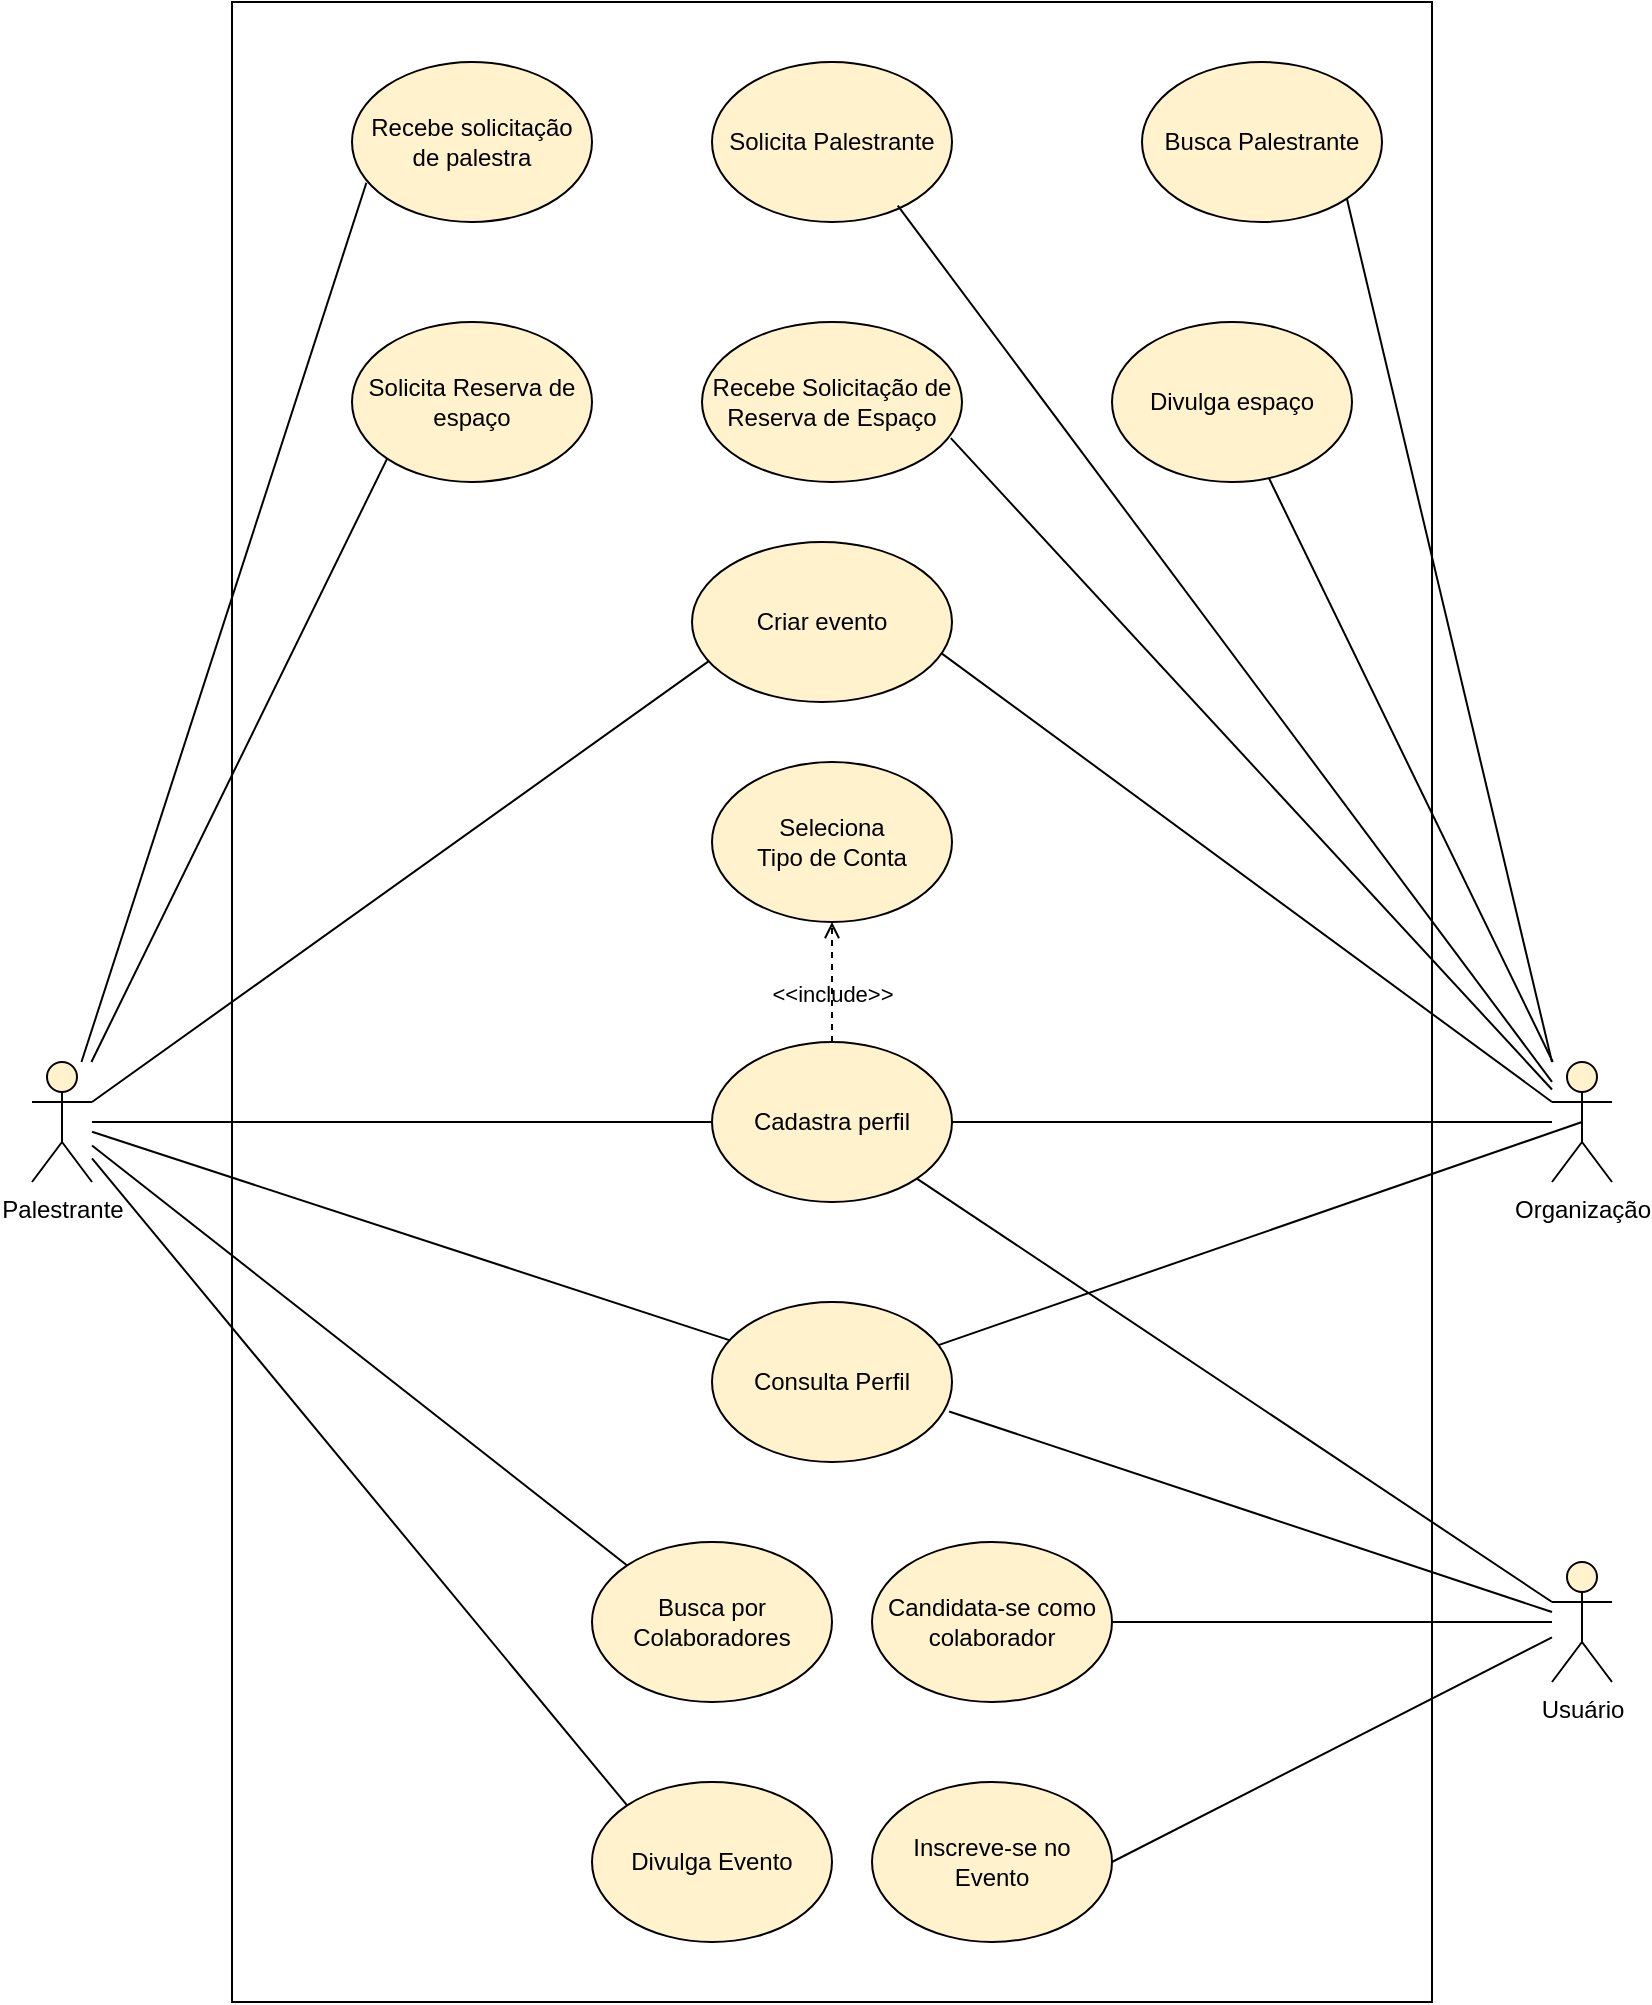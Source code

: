 <mxfile version="21.3.5" type="device">
  <diagram name="Page-1" id="BDWdMG-ZuUDIeam_YBv1">
    <mxGraphModel dx="1419" dy="1761" grid="1" gridSize="10" guides="1" tooltips="1" connect="1" arrows="1" fold="1" page="1" pageScale="1" pageWidth="850" pageHeight="1100" math="0" shadow="0">
      <root>
        <mxCell id="0" />
        <mxCell id="1" parent="0" />
        <mxCell id="eHYIBrNnfKkYtCbKXNds-22" value="" style="rounded=0;whiteSpace=wrap;html=1;" parent="1" vertex="1">
          <mxGeometry x="260" y="-70" width="600" height="1000" as="geometry" />
        </mxCell>
        <mxCell id="eHYIBrNnfKkYtCbKXNds-1" value="Usuário" style="shape=umlActor;verticalLabelPosition=bottom;verticalAlign=top;html=1;outlineConnect=0;fillColor=#FFF2CC;" parent="1" vertex="1">
          <mxGeometry x="920" y="710" width="30" height="60" as="geometry" />
        </mxCell>
        <mxCell id="eHYIBrNnfKkYtCbKXNds-5" value="Organização" style="shape=umlActor;verticalLabelPosition=bottom;verticalAlign=top;html=1;outlineConnect=0;fillColor=#FFF2CC;" parent="1" vertex="1">
          <mxGeometry x="920" y="460" width="30" height="60" as="geometry" />
        </mxCell>
        <mxCell id="eHYIBrNnfKkYtCbKXNds-13" value="Divulga espaço" style="ellipse;whiteSpace=wrap;html=1;fillColor=#FFF2CC;" parent="1" vertex="1">
          <mxGeometry x="700" y="90" width="120" height="80" as="geometry" />
        </mxCell>
        <mxCell id="eHYIBrNnfKkYtCbKXNds-14" value="" style="endArrow=none;html=1;rounded=0;" parent="1" source="eHYIBrNnfKkYtCbKXNds-13" target="eHYIBrNnfKkYtCbKXNds-5" edge="1">
          <mxGeometry width="50" height="50" relative="1" as="geometry">
            <mxPoint x="420" y="180" as="sourcePoint" />
            <mxPoint x="550" y="120" as="targetPoint" />
          </mxGeometry>
        </mxCell>
        <mxCell id="eHYIBrNnfKkYtCbKXNds-16" value="Palestrante" style="shape=umlActor;verticalLabelPosition=bottom;verticalAlign=top;html=1;outlineConnect=0;fillColor=#FFF2CC;" parent="1" vertex="1">
          <mxGeometry x="160" y="460" width="30" height="60" as="geometry" />
        </mxCell>
        <mxCell id="eHYIBrNnfKkYtCbKXNds-17" value="Solicita Reserva de espaço" style="ellipse;whiteSpace=wrap;html=1;fillColor=#FFF2CC;" parent="1" vertex="1">
          <mxGeometry x="320" y="90" width="120" height="80" as="geometry" />
        </mxCell>
        <mxCell id="eHYIBrNnfKkYtCbKXNds-18" value="Recebe Solicitação de Reserva de Espaço" style="ellipse;whiteSpace=wrap;html=1;fillColor=#FFF2CC;" parent="1" vertex="1">
          <mxGeometry x="495" y="90" width="130" height="80" as="geometry" />
        </mxCell>
        <mxCell id="eHYIBrNnfKkYtCbKXNds-19" value="" style="endArrow=none;html=1;rounded=0;entryX=0;entryY=1;entryDx=0;entryDy=0;" parent="1" source="eHYIBrNnfKkYtCbKXNds-16" target="eHYIBrNnfKkYtCbKXNds-17" edge="1">
          <mxGeometry width="50" height="50" relative="1" as="geometry">
            <mxPoint x="190" y="280" as="sourcePoint" />
            <mxPoint x="375" y="136" as="targetPoint" />
          </mxGeometry>
        </mxCell>
        <mxCell id="eHYIBrNnfKkYtCbKXNds-20" value="" style="endArrow=none;html=1;rounded=0;exitX=0.957;exitY=0.726;exitDx=0;exitDy=0;exitPerimeter=0;" parent="1" source="eHYIBrNnfKkYtCbKXNds-18" target="eHYIBrNnfKkYtCbKXNds-5" edge="1">
          <mxGeometry width="50" height="50" relative="1" as="geometry">
            <mxPoint x="480" y="400" as="sourcePoint" />
            <mxPoint x="530" y="350" as="targetPoint" />
          </mxGeometry>
        </mxCell>
        <mxCell id="eHYIBrNnfKkYtCbKXNds-24" value="Divulga Evento" style="ellipse;whiteSpace=wrap;html=1;fillColor=#FFF2CC;" parent="1" vertex="1">
          <mxGeometry x="440" y="820" width="120" height="80" as="geometry" />
        </mxCell>
        <mxCell id="eHYIBrNnfKkYtCbKXNds-25" value="Inscreve-se no Evento" style="ellipse;whiteSpace=wrap;html=1;fillColor=#FFF2CC;" parent="1" vertex="1">
          <mxGeometry x="580" y="820" width="120" height="80" as="geometry" />
        </mxCell>
        <mxCell id="eHYIBrNnfKkYtCbKXNds-26" value="" style="endArrow=none;html=1;rounded=0;exitX=1;exitY=0.5;exitDx=0;exitDy=0;" parent="1" source="eHYIBrNnfKkYtCbKXNds-25" target="eHYIBrNnfKkYtCbKXNds-1" edge="1">
          <mxGeometry width="50" height="50" relative="1" as="geometry">
            <mxPoint x="440" y="630" as="sourcePoint" />
            <mxPoint x="310" y="590" as="targetPoint" />
          </mxGeometry>
        </mxCell>
        <mxCell id="eHYIBrNnfKkYtCbKXNds-28" value="" style="endArrow=none;html=1;rounded=0;entryX=0;entryY=0;entryDx=0;entryDy=0;" parent="1" source="eHYIBrNnfKkYtCbKXNds-16" target="eHYIBrNnfKkYtCbKXNds-24" edge="1">
          <mxGeometry width="50" height="50" relative="1" as="geometry">
            <mxPoint x="180" y="430" as="sourcePoint" />
            <mxPoint x="265" y="440" as="targetPoint" />
          </mxGeometry>
        </mxCell>
        <mxCell id="eHYIBrNnfKkYtCbKXNds-29" value="Busca por Colaboradores" style="ellipse;whiteSpace=wrap;html=1;fillColor=#FFF2CC;" parent="1" vertex="1">
          <mxGeometry x="440" y="700" width="120" height="80" as="geometry" />
        </mxCell>
        <mxCell id="eHYIBrNnfKkYtCbKXNds-31" value="Candidata-se como colaborador" style="ellipse;whiteSpace=wrap;html=1;fillColor=#FFF2CC;" parent="1" vertex="1">
          <mxGeometry x="580" y="700" width="120" height="80" as="geometry" />
        </mxCell>
        <mxCell id="eHYIBrNnfKkYtCbKXNds-33" value="" style="endArrow=none;html=1;rounded=0;exitX=0;exitY=0;exitDx=0;exitDy=0;" parent="1" source="eHYIBrNnfKkYtCbKXNds-29" target="eHYIBrNnfKkYtCbKXNds-16" edge="1">
          <mxGeometry width="50" height="50" relative="1" as="geometry">
            <mxPoint x="312" y="664" as="sourcePoint" />
            <mxPoint x="320" y="560" as="targetPoint" />
          </mxGeometry>
        </mxCell>
        <mxCell id="eHYIBrNnfKkYtCbKXNds-34" value="" style="endArrow=none;html=1;rounded=0;" parent="1" source="eHYIBrNnfKkYtCbKXNds-31" target="eHYIBrNnfKkYtCbKXNds-1" edge="1">
          <mxGeometry width="50" height="50" relative="1" as="geometry">
            <mxPoint x="270" y="660" as="sourcePoint" />
            <mxPoint x="750" y="690" as="targetPoint" />
          </mxGeometry>
        </mxCell>
        <mxCell id="eHYIBrNnfKkYtCbKXNds-40" value="Recebe solicitação&lt;br&gt;de palestra" style="ellipse;whiteSpace=wrap;html=1;fillColor=#FFF2CC;" parent="1" vertex="1">
          <mxGeometry x="320" y="-40" width="120" height="80" as="geometry" />
        </mxCell>
        <mxCell id="eHYIBrNnfKkYtCbKXNds-43" value="" style="endArrow=none;html=1;rounded=0;exitX=0.06;exitY=0.755;exitDx=0;exitDy=0;exitPerimeter=0;" parent="1" source="eHYIBrNnfKkYtCbKXNds-40" target="eHYIBrNnfKkYtCbKXNds-16" edge="1">
          <mxGeometry width="50" height="50" relative="1" as="geometry">
            <mxPoint x="375" y="136" as="sourcePoint" />
            <mxPoint x="190" y="470" as="targetPoint" />
          </mxGeometry>
        </mxCell>
        <mxCell id="eHYIBrNnfKkYtCbKXNds-44" value="Cadastra perfil" style="ellipse;whiteSpace=wrap;html=1;fillColor=#FFF2CC;" parent="1" vertex="1">
          <mxGeometry x="500" y="450" width="120" height="80" as="geometry" />
        </mxCell>
        <mxCell id="eHYIBrNnfKkYtCbKXNds-45" value="" style="endArrow=none;html=1;rounded=0;exitX=0;exitY=0.5;exitDx=0;exitDy=0;" parent="1" source="eHYIBrNnfKkYtCbKXNds-44" target="eHYIBrNnfKkYtCbKXNds-16" edge="1">
          <mxGeometry width="50" height="50" relative="1" as="geometry">
            <mxPoint x="310" y="820" as="sourcePoint" />
            <mxPoint x="360" y="770" as="targetPoint" />
          </mxGeometry>
        </mxCell>
        <mxCell id="XP8Y8fQt-j298KqK8MK2-1" value="" style="endArrow=none;html=1;rounded=0;exitX=1;exitY=0.5;exitDx=0;exitDy=0;" parent="1" source="eHYIBrNnfKkYtCbKXNds-44" target="eHYIBrNnfKkYtCbKXNds-5" edge="1">
          <mxGeometry width="50" height="50" relative="1" as="geometry">
            <mxPoint x="320" y="500" as="sourcePoint" />
            <mxPoint x="370" y="450" as="targetPoint" />
          </mxGeometry>
        </mxCell>
        <mxCell id="XP8Y8fQt-j298KqK8MK2-12" value="&amp;lt;&amp;lt;include&amp;gt;&amp;gt;" style="html=1;verticalAlign=bottom;labelBackgroundColor=none;endArrow=open;endFill=0;dashed=1;rounded=0;" parent="1" source="eHYIBrNnfKkYtCbKXNds-44" target="XP8Y8fQt-j298KqK8MK2-13" edge="1">
          <mxGeometry x="-0.476" width="160" relative="1" as="geometry">
            <mxPoint x="370" y="350" as="sourcePoint" />
            <mxPoint x="520" y="350" as="targetPoint" />
            <mxPoint as="offset" />
          </mxGeometry>
        </mxCell>
        <mxCell id="XP8Y8fQt-j298KqK8MK2-13" value="Seleciona&lt;br&gt;Tipo de Conta" style="ellipse;whiteSpace=wrap;html=1;fillColor=#FFF2CC;" parent="1" vertex="1">
          <mxGeometry x="500" y="310" width="120" height="80" as="geometry" />
        </mxCell>
        <mxCell id="XP8Y8fQt-j298KqK8MK2-18" value="Solicita Palestrante" style="ellipse;whiteSpace=wrap;html=1;fillColor=#FFF2CC;" parent="1" vertex="1">
          <mxGeometry x="500" y="-40" width="120" height="80" as="geometry" />
        </mxCell>
        <mxCell id="XP8Y8fQt-j298KqK8MK2-19" value="" style="endArrow=none;html=1;rounded=0;exitX=0.774;exitY=0.898;exitDx=0;exitDy=0;exitPerimeter=0;" parent="1" source="XP8Y8fQt-j298KqK8MK2-18" target="eHYIBrNnfKkYtCbKXNds-5" edge="1">
          <mxGeometry width="50" height="50" relative="1" as="geometry">
            <mxPoint x="570" y="300" as="sourcePoint" />
            <mxPoint x="738" y="495" as="targetPoint" />
          </mxGeometry>
        </mxCell>
        <mxCell id="XP8Y8fQt-j298KqK8MK2-21" value="" style="endArrow=none;html=1;rounded=0;exitX=1;exitY=1;exitDx=0;exitDy=0;" parent="1" source="eHYIBrNnfKkYtCbKXNds-44" target="eHYIBrNnfKkYtCbKXNds-1" edge="1">
          <mxGeometry width="50" height="50" relative="1" as="geometry">
            <mxPoint x="540" y="570" as="sourcePoint" />
            <mxPoint x="690" y="570" as="targetPoint" />
          </mxGeometry>
        </mxCell>
        <mxCell id="XP8Y8fQt-j298KqK8MK2-22" value="Busca Palestrante" style="ellipse;whiteSpace=wrap;html=1;fillColor=#FFF2CC;" parent="1" vertex="1">
          <mxGeometry x="715" y="-40" width="120" height="80" as="geometry" />
        </mxCell>
        <mxCell id="XP8Y8fQt-j298KqK8MK2-23" value="Consulta Perfil" style="ellipse;whiteSpace=wrap;html=1;fillColor=#FFF2CC;" parent="1" vertex="1">
          <mxGeometry x="500" y="580" width="120" height="80" as="geometry" />
        </mxCell>
        <mxCell id="XP8Y8fQt-j298KqK8MK2-24" value="" style="endArrow=none;html=1;rounded=0;exitX=0.988;exitY=0.684;exitDx=0;exitDy=0;exitPerimeter=0;" parent="1" source="XP8Y8fQt-j298KqK8MK2-23" target="eHYIBrNnfKkYtCbKXNds-1" edge="1">
          <mxGeometry width="50" height="50" relative="1" as="geometry">
            <mxPoint x="522" y="540" as="sourcePoint" />
            <mxPoint x="770" y="749" as="targetPoint" />
          </mxGeometry>
        </mxCell>
        <mxCell id="XP8Y8fQt-j298KqK8MK2-26" value="" style="endArrow=none;html=1;rounded=0;exitX=0.072;exitY=0.238;exitDx=0;exitDy=0;exitPerimeter=0;" parent="1" source="XP8Y8fQt-j298KqK8MK2-23" target="eHYIBrNnfKkYtCbKXNds-16" edge="1">
          <mxGeometry width="50" height="50" relative="1" as="geometry">
            <mxPoint x="410" y="490" as="sourcePoint" />
            <mxPoint x="180" y="490" as="targetPoint" />
          </mxGeometry>
        </mxCell>
        <mxCell id="XP8Y8fQt-j298KqK8MK2-27" value="" style="endArrow=none;html=1;rounded=0;exitX=0.5;exitY=0.5;exitDx=0;exitDy=0;exitPerimeter=0;" parent="1" source="eHYIBrNnfKkYtCbKXNds-5" target="XP8Y8fQt-j298KqK8MK2-23" edge="1">
          <mxGeometry width="50" height="50" relative="1" as="geometry">
            <mxPoint x="429" y="539" as="sourcePoint" />
            <mxPoint x="190" y="455" as="targetPoint" />
          </mxGeometry>
        </mxCell>
        <mxCell id="XP8Y8fQt-j298KqK8MK2-29" value="" style="endArrow=none;html=1;rounded=0;exitX=1;exitY=1;exitDx=0;exitDy=0;" parent="1" source="XP8Y8fQt-j298KqK8MK2-22" edge="1">
          <mxGeometry width="50" height="50" relative="1" as="geometry">
            <mxPoint x="540" y="450" as="sourcePoint" />
            <mxPoint x="920" y="460" as="targetPoint" />
          </mxGeometry>
        </mxCell>
        <mxCell id="_9XNuTjqP0RnqStEqPVi-1" value="Criar evento" style="ellipse;whiteSpace=wrap;html=1;fillColor=#FFF2CC;" vertex="1" parent="1">
          <mxGeometry x="490" y="200" width="130" height="80" as="geometry" />
        </mxCell>
        <mxCell id="_9XNuTjqP0RnqStEqPVi-2" value="" style="endArrow=none;html=1;rounded=0;exitX=0;exitY=0.333;exitDx=0;exitDy=0;exitPerimeter=0;entryX=0.96;entryY=0.696;entryDx=0;entryDy=0;entryPerimeter=0;" edge="1" parent="1" source="eHYIBrNnfKkYtCbKXNds-5" target="_9XNuTjqP0RnqStEqPVi-1">
          <mxGeometry width="50" height="50" relative="1" as="geometry">
            <mxPoint x="920" y="490" as="sourcePoint" />
            <mxPoint x="620" y="230" as="targetPoint" />
          </mxGeometry>
        </mxCell>
        <mxCell id="_9XNuTjqP0RnqStEqPVi-3" value="" style="endArrow=none;html=1;rounded=0;exitX=1;exitY=0.333;exitDx=0;exitDy=0;exitPerimeter=0;entryX=0.066;entryY=0.743;entryDx=0;entryDy=0;entryPerimeter=0;" edge="1" parent="1" source="eHYIBrNnfKkYtCbKXNds-16" target="_9XNuTjqP0RnqStEqPVi-1">
          <mxGeometry width="50" height="50" relative="1" as="geometry">
            <mxPoint x="675" y="564" as="sourcePoint" />
            <mxPoint x="370" y="340" as="targetPoint" />
          </mxGeometry>
        </mxCell>
      </root>
    </mxGraphModel>
  </diagram>
</mxfile>
